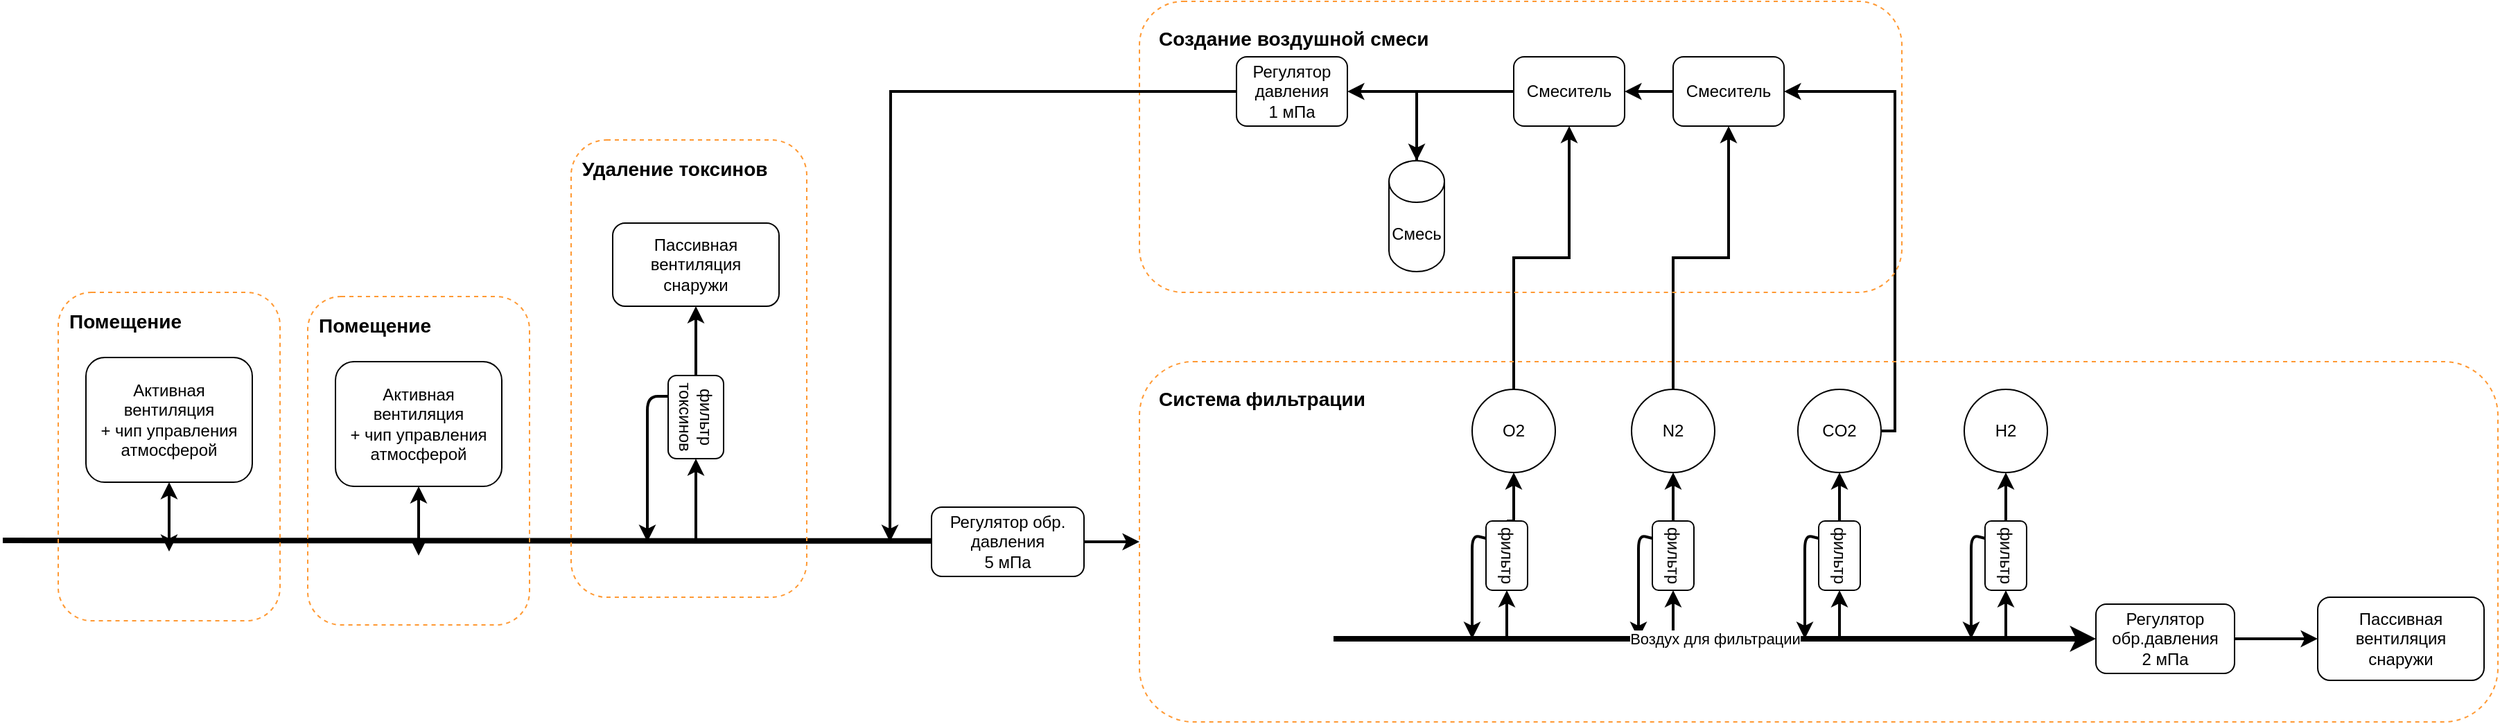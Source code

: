 <mxfile version="14.4.3" type="device"><diagram id="kgpKYQtTHZ0yAKxKKP6v" name="Page-1"><mxGraphModel dx="1374" dy="720" grid="1" gridSize="10" guides="1" tooltips="1" connect="1" arrows="1" fold="1" page="1" pageScale="1" pageWidth="1100" pageHeight="850" math="0" shadow="0"><root><mxCell id="0"/><mxCell id="1" parent="0"/><mxCell id="yIef-Tss-4FhzuC8mPrW-41" style="edgeStyle=orthogonalEdgeStyle;rounded=0;orthogonalLoop=1;jettySize=auto;html=1;entryX=0.5;entryY=1;entryDx=0;entryDy=0;strokeWidth=2;" edge="1" parent="1" source="yIef-Tss-4FhzuC8mPrW-10" target="yIef-Tss-4FhzuC8mPrW-37"><mxGeometry relative="1" as="geometry"/></mxCell><mxCell id="yIef-Tss-4FhzuC8mPrW-39" style="edgeStyle=orthogonalEdgeStyle;rounded=0;orthogonalLoop=1;jettySize=auto;html=1;entryX=0.5;entryY=1;entryDx=0;entryDy=0;strokeWidth=2;" edge="1" parent="1" source="yIef-Tss-4FhzuC8mPrW-16" target="yIef-Tss-4FhzuC8mPrW-36"><mxGeometry relative="1" as="geometry"/></mxCell><mxCell id="yIef-Tss-4FhzuC8mPrW-38" style="edgeStyle=orthogonalEdgeStyle;rounded=0;orthogonalLoop=1;jettySize=auto;html=1;entryX=1;entryY=0.5;entryDx=0;entryDy=0;strokeWidth=2;" edge="1" parent="1" source="yIef-Tss-4FhzuC8mPrW-21" target="yIef-Tss-4FhzuC8mPrW-36"><mxGeometry relative="1" as="geometry"><Array as="points"><mxPoint x="1645" y="345"/></Array></mxGeometry></mxCell><mxCell id="yIef-Tss-4FhzuC8mPrW-56" value="" style="endArrow=none;html=1;strokeWidth=4;fontSize=14;" edge="1" parent="1"><mxGeometry width="50" height="50" relative="1" as="geometry"><mxPoint x="949.54" y="669.425" as="sourcePoint"/><mxPoint x="280" y="669" as="targetPoint"/></mxGeometry></mxCell><mxCell id="yIef-Tss-4FhzuC8mPrW-57" value="" style="group" vertex="1" connectable="0" parent="1"><mxGeometry x="1100" y="540" width="980" height="260" as="geometry"/></mxCell><mxCell id="yIef-Tss-4FhzuC8mPrW-49" value="Система фильтрации" style="rounded=1;whiteSpace=wrap;html=1;fillColor=none;dashed=1;strokeColor=#FF9933;glass=0;shadow=0;align=left;verticalAlign=top;fontSize=14;fontStyle=1;spacing=14;" vertex="1" parent="yIef-Tss-4FhzuC8mPrW-57"><mxGeometry width="980" height="260" as="geometry"/></mxCell><mxCell id="yIef-Tss-4FhzuC8mPrW-8" value="" style="endArrow=classic;html=1;entryX=1;entryY=0.5;entryDx=0;entryDy=0;strokeWidth=2;" edge="1" parent="yIef-Tss-4FhzuC8mPrW-57" target="yIef-Tss-4FhzuC8mPrW-11"><mxGeometry width="50" height="50" relative="1" as="geometry"><mxPoint x="265" y="200" as="sourcePoint"/><mxPoint x="260" y="150" as="targetPoint"/></mxGeometry></mxCell><mxCell id="yIef-Tss-4FhzuC8mPrW-9" value="" style="endArrow=classic;html=1;exitX=0.25;exitY=1;exitDx=0;exitDy=0;strokeWidth=2;" edge="1" parent="yIef-Tss-4FhzuC8mPrW-57" source="yIef-Tss-4FhzuC8mPrW-11"><mxGeometry width="50" height="50" relative="1" as="geometry"><mxPoint x="240" y="130" as="sourcePoint"/><mxPoint x="240" y="200" as="targetPoint"/><Array as="points"><mxPoint x="240" y="125"/></Array></mxGeometry></mxCell><mxCell id="yIef-Tss-4FhzuC8mPrW-10" value="О2" style="ellipse;whiteSpace=wrap;html=1;aspect=fixed;" vertex="1" parent="yIef-Tss-4FhzuC8mPrW-57"><mxGeometry x="240" y="20" width="60" height="60" as="geometry"/></mxCell><mxCell id="yIef-Tss-4FhzuC8mPrW-13" style="edgeStyle=orthogonalEdgeStyle;rounded=0;orthogonalLoop=1;jettySize=auto;html=1;exitX=0;exitY=0.5;exitDx=0;exitDy=0;entryX=0.5;entryY=1;entryDx=0;entryDy=0;strokeWidth=2;" edge="1" parent="yIef-Tss-4FhzuC8mPrW-57" source="yIef-Tss-4FhzuC8mPrW-11" target="yIef-Tss-4FhzuC8mPrW-10"><mxGeometry relative="1" as="geometry"/></mxCell><mxCell id="yIef-Tss-4FhzuC8mPrW-11" value="фильтр" style="rounded=1;whiteSpace=wrap;html=1;rotation=90;" vertex="1" parent="yIef-Tss-4FhzuC8mPrW-57"><mxGeometry x="240" y="125" width="50" height="30" as="geometry"/></mxCell><mxCell id="yIef-Tss-4FhzuC8mPrW-14" value="" style="endArrow=classic;html=1;entryX=1;entryY=0.5;entryDx=0;entryDy=0;strokeWidth=2;" edge="1" parent="yIef-Tss-4FhzuC8mPrW-57" target="yIef-Tss-4FhzuC8mPrW-18"><mxGeometry width="50" height="50" relative="1" as="geometry"><mxPoint x="385" y="200" as="sourcePoint"/><mxPoint x="380" y="150" as="targetPoint"/></mxGeometry></mxCell><mxCell id="yIef-Tss-4FhzuC8mPrW-15" value="" style="endArrow=classic;html=1;exitX=0.25;exitY=1;exitDx=0;exitDy=0;strokeWidth=2;" edge="1" parent="yIef-Tss-4FhzuC8mPrW-57" source="yIef-Tss-4FhzuC8mPrW-18"><mxGeometry width="50" height="50" relative="1" as="geometry"><mxPoint x="360" y="130" as="sourcePoint"/><mxPoint x="360" y="200" as="targetPoint"/><Array as="points"><mxPoint x="360" y="125"/></Array></mxGeometry></mxCell><mxCell id="yIef-Tss-4FhzuC8mPrW-16" value="N2" style="ellipse;whiteSpace=wrap;html=1;aspect=fixed;" vertex="1" parent="yIef-Tss-4FhzuC8mPrW-57"><mxGeometry x="355" y="20" width="60" height="60" as="geometry"/></mxCell><mxCell id="yIef-Tss-4FhzuC8mPrW-17" style="edgeStyle=orthogonalEdgeStyle;rounded=0;orthogonalLoop=1;jettySize=auto;html=1;exitX=0;exitY=0.5;exitDx=0;exitDy=0;entryX=0.5;entryY=1;entryDx=0;entryDy=0;strokeWidth=2;" edge="1" parent="yIef-Tss-4FhzuC8mPrW-57" source="yIef-Tss-4FhzuC8mPrW-18" target="yIef-Tss-4FhzuC8mPrW-16"><mxGeometry relative="1" as="geometry"/></mxCell><mxCell id="yIef-Tss-4FhzuC8mPrW-18" value="фильтр" style="rounded=1;whiteSpace=wrap;html=1;rotation=90;" vertex="1" parent="yIef-Tss-4FhzuC8mPrW-57"><mxGeometry x="360" y="125" width="50" height="30" as="geometry"/></mxCell><mxCell id="yIef-Tss-4FhzuC8mPrW-19" value="" style="endArrow=classic;html=1;entryX=1;entryY=0.5;entryDx=0;entryDy=0;strokeWidth=2;" edge="1" parent="yIef-Tss-4FhzuC8mPrW-57" target="yIef-Tss-4FhzuC8mPrW-23"><mxGeometry width="50" height="50" relative="1" as="geometry"><mxPoint x="505" y="200" as="sourcePoint"/><mxPoint x="500" y="150" as="targetPoint"/></mxGeometry></mxCell><mxCell id="yIef-Tss-4FhzuC8mPrW-20" value="" style="endArrow=classic;html=1;exitX=0.25;exitY=1;exitDx=0;exitDy=0;strokeWidth=2;" edge="1" parent="yIef-Tss-4FhzuC8mPrW-57" source="yIef-Tss-4FhzuC8mPrW-23"><mxGeometry width="50" height="50" relative="1" as="geometry"><mxPoint x="480" y="130" as="sourcePoint"/><mxPoint x="480" y="200" as="targetPoint"/><Array as="points"><mxPoint x="480" y="125"/></Array></mxGeometry></mxCell><mxCell id="yIef-Tss-4FhzuC8mPrW-21" value="CO2" style="ellipse;whiteSpace=wrap;html=1;aspect=fixed;" vertex="1" parent="yIef-Tss-4FhzuC8mPrW-57"><mxGeometry x="475" y="20" width="60" height="60" as="geometry"/></mxCell><mxCell id="yIef-Tss-4FhzuC8mPrW-22" style="edgeStyle=orthogonalEdgeStyle;rounded=0;orthogonalLoop=1;jettySize=auto;html=1;exitX=0;exitY=0.5;exitDx=0;exitDy=0;entryX=0.5;entryY=1;entryDx=0;entryDy=0;strokeWidth=2;" edge="1" parent="yIef-Tss-4FhzuC8mPrW-57" source="yIef-Tss-4FhzuC8mPrW-23" target="yIef-Tss-4FhzuC8mPrW-21"><mxGeometry relative="1" as="geometry"/></mxCell><mxCell id="yIef-Tss-4FhzuC8mPrW-23" value="фильтр" style="rounded=1;whiteSpace=wrap;html=1;rotation=90;" vertex="1" parent="yIef-Tss-4FhzuC8mPrW-57"><mxGeometry x="480" y="125" width="50" height="30" as="geometry"/></mxCell><mxCell id="yIef-Tss-4FhzuC8mPrW-24" value="" style="endArrow=classic;html=1;entryX=1;entryY=0.5;entryDx=0;entryDy=0;strokeWidth=2;" edge="1" parent="yIef-Tss-4FhzuC8mPrW-57" target="yIef-Tss-4FhzuC8mPrW-28"><mxGeometry width="50" height="50" relative="1" as="geometry"><mxPoint x="625" y="200" as="sourcePoint"/><mxPoint x="620" y="150" as="targetPoint"/></mxGeometry></mxCell><mxCell id="yIef-Tss-4FhzuC8mPrW-25" value="" style="endArrow=classic;html=1;exitX=0.25;exitY=1;exitDx=0;exitDy=0;strokeWidth=2;" edge="1" parent="yIef-Tss-4FhzuC8mPrW-57" source="yIef-Tss-4FhzuC8mPrW-28"><mxGeometry width="50" height="50" relative="1" as="geometry"><mxPoint x="600" y="130" as="sourcePoint"/><mxPoint x="600" y="200" as="targetPoint"/><Array as="points"><mxPoint x="600" y="125"/></Array></mxGeometry></mxCell><mxCell id="yIef-Tss-4FhzuC8mPrW-26" value="H2" style="ellipse;whiteSpace=wrap;html=1;aspect=fixed;" vertex="1" parent="yIef-Tss-4FhzuC8mPrW-57"><mxGeometry x="595" y="20" width="60" height="60" as="geometry"/></mxCell><mxCell id="yIef-Tss-4FhzuC8mPrW-27" style="edgeStyle=orthogonalEdgeStyle;rounded=0;orthogonalLoop=1;jettySize=auto;html=1;exitX=0;exitY=0.5;exitDx=0;exitDy=0;entryX=0.5;entryY=1;entryDx=0;entryDy=0;strokeWidth=2;" edge="1" parent="yIef-Tss-4FhzuC8mPrW-57" source="yIef-Tss-4FhzuC8mPrW-28" target="yIef-Tss-4FhzuC8mPrW-26"><mxGeometry relative="1" as="geometry"/></mxCell><mxCell id="yIef-Tss-4FhzuC8mPrW-28" value="фильтр" style="rounded=1;whiteSpace=wrap;html=1;rotation=90;" vertex="1" parent="yIef-Tss-4FhzuC8mPrW-57"><mxGeometry x="600" y="125" width="50" height="30" as="geometry"/></mxCell><mxCell id="yIef-Tss-4FhzuC8mPrW-29" value="Воздух для фильтрации" style="endArrow=classic;html=1;entryX=0;entryY=0.5;entryDx=0;entryDy=0;strokeWidth=4;" edge="1" parent="yIef-Tss-4FhzuC8mPrW-57"><mxGeometry width="50" height="50" relative="1" as="geometry"><mxPoint x="140" y="200" as="sourcePoint"/><mxPoint x="690" y="200" as="targetPoint"/></mxGeometry></mxCell><mxCell id="yIef-Tss-4FhzuC8mPrW-82" style="edgeStyle=orthogonalEdgeStyle;rounded=0;orthogonalLoop=1;jettySize=auto;html=1;entryX=0;entryY=0.5;entryDx=0;entryDy=0;strokeWidth=2;fontSize=14;exitX=1;exitY=0.5;exitDx=0;exitDy=0;" edge="1" parent="yIef-Tss-4FhzuC8mPrW-57" source="yIef-Tss-4FhzuC8mPrW-102" target="yIef-Tss-4FhzuC8mPrW-81"><mxGeometry relative="1" as="geometry"><mxPoint x="820" y="200" as="sourcePoint"/></mxGeometry></mxCell><mxCell id="yIef-Tss-4FhzuC8mPrW-81" value="Пассивная вентиляция&lt;br&gt;снаружи" style="whiteSpace=wrap;html=1;rounded=1;" vertex="1" parent="yIef-Tss-4FhzuC8mPrW-57"><mxGeometry x="850" y="170" width="120" height="60" as="geometry"/></mxCell><mxCell id="yIef-Tss-4FhzuC8mPrW-102" value="Регулятор обр.давления&lt;br&gt;2 мПа" style="rounded=1;whiteSpace=wrap;html=1;" vertex="1" parent="yIef-Tss-4FhzuC8mPrW-57"><mxGeometry x="690" y="175" width="100" height="50" as="geometry"/></mxCell><mxCell id="yIef-Tss-4FhzuC8mPrW-58" value="" style="group" vertex="1" connectable="0" parent="1"><mxGeometry x="1140" y="280" width="550" height="210" as="geometry"/></mxCell><mxCell id="yIef-Tss-4FhzuC8mPrW-51" value="Создание воздушной смеси" style="rounded=1;whiteSpace=wrap;html=1;fillColor=none;dashed=1;strokeColor=#FF9933;glass=0;shadow=0;align=left;verticalAlign=top;fontSize=14;fontStyle=1;spacing=14;" vertex="1" parent="yIef-Tss-4FhzuC8mPrW-58"><mxGeometry x="-40" width="550" height="210" as="geometry"/></mxCell><mxCell id="yIef-Tss-4FhzuC8mPrW-36" value="Смеситель" style="rounded=1;whiteSpace=wrap;html=1;" vertex="1" parent="yIef-Tss-4FhzuC8mPrW-58"><mxGeometry x="345" y="40" width="80" height="50" as="geometry"/></mxCell><mxCell id="yIef-Tss-4FhzuC8mPrW-37" value="Смеситель" style="rounded=1;whiteSpace=wrap;html=1;" vertex="1" parent="yIef-Tss-4FhzuC8mPrW-58"><mxGeometry x="230" y="40" width="80" height="50" as="geometry"/></mxCell><mxCell id="yIef-Tss-4FhzuC8mPrW-40" style="edgeStyle=orthogonalEdgeStyle;rounded=0;orthogonalLoop=1;jettySize=auto;html=1;entryX=1;entryY=0.5;entryDx=0;entryDy=0;strokeWidth=2;" edge="1" parent="yIef-Tss-4FhzuC8mPrW-58" source="yIef-Tss-4FhzuC8mPrW-36" target="yIef-Tss-4FhzuC8mPrW-37"><mxGeometry relative="1" as="geometry"/></mxCell><mxCell id="yIef-Tss-4FhzuC8mPrW-42" value="Смесь" style="shape=cylinder3;whiteSpace=wrap;html=1;boundedLbl=1;backgroundOutline=1;size=15;" vertex="1" parent="yIef-Tss-4FhzuC8mPrW-58"><mxGeometry x="140" y="115" width="40" height="80" as="geometry"/></mxCell><mxCell id="yIef-Tss-4FhzuC8mPrW-43" style="edgeStyle=orthogonalEdgeStyle;rounded=0;orthogonalLoop=1;jettySize=auto;html=1;exitX=0;exitY=0.5;exitDx=0;exitDy=0;strokeWidth=2;entryX=0.5;entryY=0;entryDx=0;entryDy=0;entryPerimeter=0;" edge="1" parent="yIef-Tss-4FhzuC8mPrW-58" source="yIef-Tss-4FhzuC8mPrW-37" target="yIef-Tss-4FhzuC8mPrW-42"><mxGeometry relative="1" as="geometry"><mxPoint x="130" y="65" as="targetPoint"/></mxGeometry></mxCell><mxCell id="yIef-Tss-4FhzuC8mPrW-46" value="Регулятор давления&lt;br&gt;1 мПа" style="rounded=1;whiteSpace=wrap;html=1;" vertex="1" parent="yIef-Tss-4FhzuC8mPrW-58"><mxGeometry x="30" y="40" width="80" height="50" as="geometry"/></mxCell><mxCell id="yIef-Tss-4FhzuC8mPrW-45" style="edgeStyle=orthogonalEdgeStyle;rounded=0;orthogonalLoop=1;jettySize=auto;html=1;strokeWidth=2;entryX=1;entryY=0.5;entryDx=0;entryDy=0;" edge="1" parent="yIef-Tss-4FhzuC8mPrW-58" source="yIef-Tss-4FhzuC8mPrW-42" target="yIef-Tss-4FhzuC8mPrW-46"><mxGeometry relative="1" as="geometry"><mxPoint x="100" y="70" as="targetPoint"/><Array as="points"><mxPoint x="160" y="65"/></Array></mxGeometry></mxCell><mxCell id="yIef-Tss-4FhzuC8mPrW-75" style="edgeStyle=orthogonalEdgeStyle;rounded=0;orthogonalLoop=1;jettySize=auto;html=1;strokeWidth=2;fontSize=14;exitX=1;exitY=0.5;exitDx=0;exitDy=0;" edge="1" parent="1" source="yIef-Tss-4FhzuC8mPrW-101" target="yIef-Tss-4FhzuC8mPrW-49"><mxGeometry relative="1" as="geometry"><mxPoint x="1080" y="670" as="sourcePoint"/></mxGeometry></mxCell><mxCell id="yIef-Tss-4FhzuC8mPrW-83" style="edgeStyle=orthogonalEdgeStyle;rounded=0;orthogonalLoop=1;jettySize=auto;html=1;strokeWidth=2;fontSize=14;" edge="1" parent="1" source="yIef-Tss-4FhzuC8mPrW-46"><mxGeometry relative="1" as="geometry"><mxPoint x="920" y="670" as="targetPoint"/></mxGeometry></mxCell><mxCell id="yIef-Tss-4FhzuC8mPrW-86" value="" style="group" vertex="1" connectable="0" parent="1"><mxGeometry x="690" y="380" width="170" height="330" as="geometry"/></mxCell><mxCell id="yIef-Tss-4FhzuC8mPrW-59" value="фильтр токсинов" style="rounded=1;whiteSpace=wrap;html=1;rotation=90;" vertex="1" parent="yIef-Tss-4FhzuC8mPrW-86"><mxGeometry x="60" y="180" width="60" height="40" as="geometry"/></mxCell><mxCell id="yIef-Tss-4FhzuC8mPrW-77" value="" style="endArrow=classic;html=1;strokeWidth=2;fontSize=14;entryX=1;entryY=0.5;entryDx=0;entryDy=0;" edge="1" parent="yIef-Tss-4FhzuC8mPrW-86" target="yIef-Tss-4FhzuC8mPrW-59"><mxGeometry width="50" height="50" relative="1" as="geometry"><mxPoint x="90" y="290" as="sourcePoint"/><mxPoint x="85" y="330" as="targetPoint"/></mxGeometry></mxCell><mxCell id="yIef-Tss-4FhzuC8mPrW-78" value="" style="endArrow=classic;html=1;strokeWidth=2;fontSize=14;exitX=0.25;exitY=1;exitDx=0;exitDy=0;" edge="1" parent="yIef-Tss-4FhzuC8mPrW-86" source="yIef-Tss-4FhzuC8mPrW-59"><mxGeometry width="50" height="50" relative="1" as="geometry"><mxPoint x="-35" y="240" as="sourcePoint"/><mxPoint x="55" y="290" as="targetPoint"/><Array as="points"><mxPoint x="55" y="185"/></Array></mxGeometry></mxCell><mxCell id="yIef-Tss-4FhzuC8mPrW-79" value="Пассивная вентиляция&lt;br&gt;снаружи" style="whiteSpace=wrap;html=1;rounded=1;" vertex="1" parent="yIef-Tss-4FhzuC8mPrW-86"><mxGeometry x="30" y="60" width="120" height="60" as="geometry"/></mxCell><mxCell id="yIef-Tss-4FhzuC8mPrW-80" value="" style="edgeStyle=orthogonalEdgeStyle;rounded=0;orthogonalLoop=1;jettySize=auto;html=1;strokeWidth=2;fontSize=14;" edge="1" parent="yIef-Tss-4FhzuC8mPrW-86" source="yIef-Tss-4FhzuC8mPrW-59" target="yIef-Tss-4FhzuC8mPrW-79"><mxGeometry relative="1" as="geometry"/></mxCell><mxCell id="yIef-Tss-4FhzuC8mPrW-84" value="Удаление токсинов" style="rounded=1;whiteSpace=wrap;html=1;shadow=0;glass=0;fillColor=none;fontSize=14;align=left;dashed=1;strokeColor=#FF9933;verticalAlign=top;spacing=8;fontStyle=1" vertex="1" parent="yIef-Tss-4FhzuC8mPrW-86"><mxGeometry width="170" height="330" as="geometry"/></mxCell><mxCell id="yIef-Tss-4FhzuC8mPrW-91" value="" style="group" vertex="1" connectable="0" parent="1"><mxGeometry x="500" y="493" width="160" height="237" as="geometry"/></mxCell><mxCell id="yIef-Tss-4FhzuC8mPrW-85" value="Помещение" style="rounded=1;whiteSpace=wrap;html=1;shadow=0;glass=0;fillColor=none;fontSize=14;align=left;dashed=1;strokeColor=#FF9933;verticalAlign=top;spacing=8;fontStyle=1" vertex="1" parent="yIef-Tss-4FhzuC8mPrW-91"><mxGeometry width="160" height="237" as="geometry"/></mxCell><mxCell id="yIef-Tss-4FhzuC8mPrW-87" value="Активная вентиляция&lt;br&gt;+ чип управления атмосферой" style="rounded=1;whiteSpace=wrap;html=1;" vertex="1" parent="yIef-Tss-4FhzuC8mPrW-91"><mxGeometry x="20" y="47" width="120" height="90" as="geometry"/></mxCell><mxCell id="yIef-Tss-4FhzuC8mPrW-88" value="" style="endArrow=classic;startArrow=classic;html=1;strokeWidth=2;fontSize=14;entryX=0.5;entryY=1;entryDx=0;entryDy=0;" edge="1" parent="yIef-Tss-4FhzuC8mPrW-91" target="yIef-Tss-4FhzuC8mPrW-87"><mxGeometry width="50" height="50" relative="1" as="geometry"><mxPoint x="80" y="187" as="sourcePoint"/><mxPoint x="-45" y="207" as="targetPoint"/></mxGeometry></mxCell><mxCell id="yIef-Tss-4FhzuC8mPrW-93" value="" style="group" vertex="1" connectable="0" parent="1"><mxGeometry x="320" y="490" width="160" height="237" as="geometry"/></mxCell><mxCell id="yIef-Tss-4FhzuC8mPrW-94" value="Помещение" style="rounded=1;whiteSpace=wrap;html=1;shadow=0;glass=0;fillColor=none;fontSize=14;align=left;dashed=1;strokeColor=#FF9933;verticalAlign=top;spacing=8;fontStyle=1" vertex="1" parent="yIef-Tss-4FhzuC8mPrW-93"><mxGeometry width="160" height="237" as="geometry"/></mxCell><mxCell id="yIef-Tss-4FhzuC8mPrW-95" value="Активная вентиляция&lt;br&gt;+ чип управления атмосферой" style="rounded=1;whiteSpace=wrap;html=1;" vertex="1" parent="yIef-Tss-4FhzuC8mPrW-93"><mxGeometry x="20" y="47" width="120" height="90" as="geometry"/></mxCell><mxCell id="yIef-Tss-4FhzuC8mPrW-96" value="" style="endArrow=classic;startArrow=classic;html=1;strokeWidth=2;fontSize=14;entryX=0.5;entryY=1;entryDx=0;entryDy=0;" edge="1" parent="yIef-Tss-4FhzuC8mPrW-93" target="yIef-Tss-4FhzuC8mPrW-95"><mxGeometry width="50" height="50" relative="1" as="geometry"><mxPoint x="80" y="187" as="sourcePoint"/><mxPoint x="-45" y="207" as="targetPoint"/></mxGeometry></mxCell><mxCell id="yIef-Tss-4FhzuC8mPrW-101" value="Регулятор обр. давления&lt;br&gt;5 мПа" style="rounded=1;whiteSpace=wrap;html=1;" vertex="1" parent="1"><mxGeometry x="950" y="645" width="110" height="50" as="geometry"/></mxCell></root></mxGraphModel></diagram></mxfile>